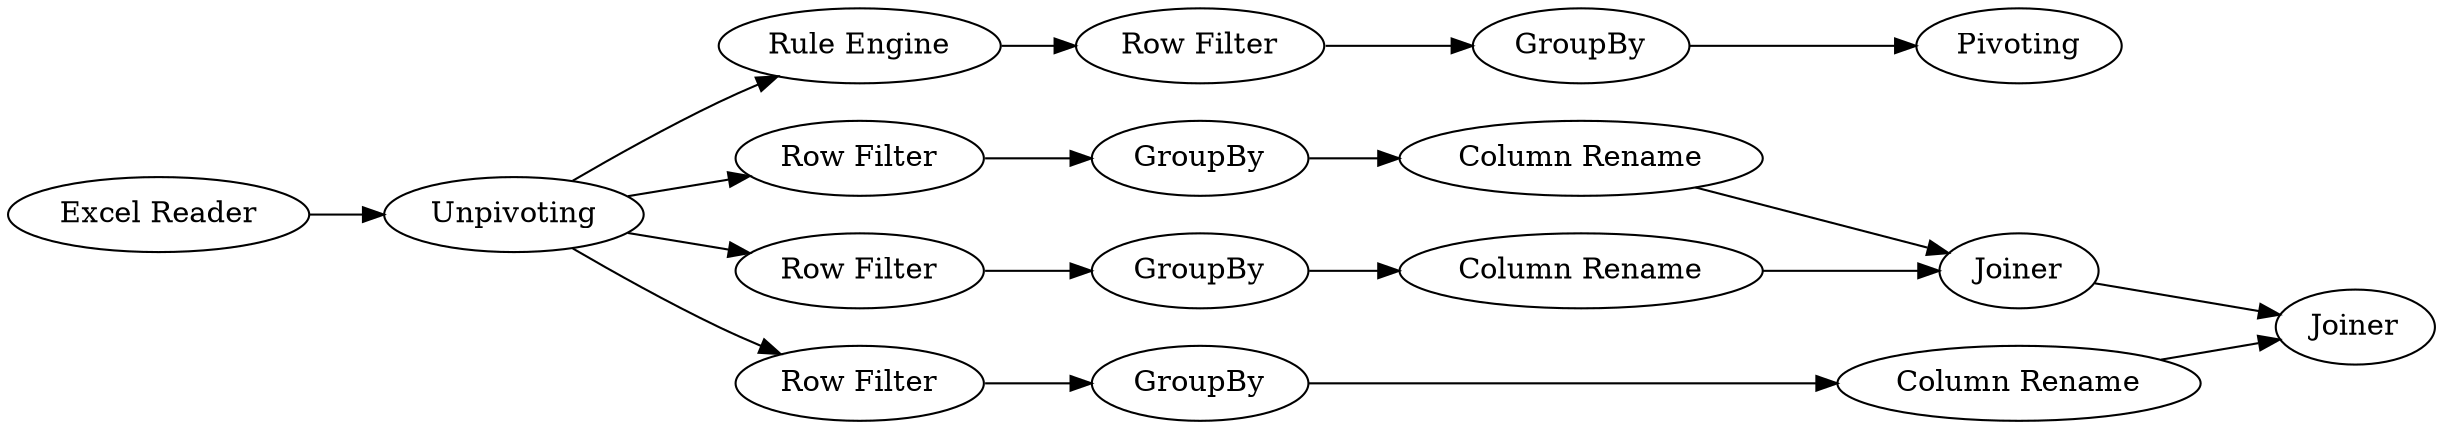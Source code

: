 digraph {
	"1197755384924492721_15" [label="Row Filter"]
	"1197755384924492721_14" [label="Rule Engine"]
	"1197755384924492721_12" [label=Joiner]
	"1197755384924492721_1" [label="Excel Reader"]
	"1197755384924492721_6" [label=GroupBy]
	"1197755384924492721_10" [label="Column Rename"]
	"1197755384924492721_4" [label="Row Filter"]
	"1197755384924492721_11" [label=GroupBy]
	"1197755384924492721_5" [label="Row Filter"]
	"1197755384924492721_2" [label=Unpivoting]
	"1197755384924492721_9" [label=GroupBy]
	"1197755384924492721_8" [label="Column Rename"]
	"1197755384924492721_16" [label=GroupBy]
	"1197755384924492721_3" [label="Row Filter"]
	"1197755384924492721_17" [label=Pivoting]
	"1197755384924492721_13" [label=Joiner]
	"1197755384924492721_7" [label="Column Rename"]
	"1197755384924492721_4" -> "1197755384924492721_9"
	"1197755384924492721_9" -> "1197755384924492721_8"
	"1197755384924492721_7" -> "1197755384924492721_12"
	"1197755384924492721_3" -> "1197755384924492721_6"
	"1197755384924492721_2" -> "1197755384924492721_14"
	"1197755384924492721_5" -> "1197755384924492721_11"
	"1197755384924492721_10" -> "1197755384924492721_13"
	"1197755384924492721_2" -> "1197755384924492721_5"
	"1197755384924492721_14" -> "1197755384924492721_15"
	"1197755384924492721_8" -> "1197755384924492721_12"
	"1197755384924492721_2" -> "1197755384924492721_4"
	"1197755384924492721_2" -> "1197755384924492721_3"
	"1197755384924492721_1" -> "1197755384924492721_2"
	"1197755384924492721_16" -> "1197755384924492721_17"
	"1197755384924492721_12" -> "1197755384924492721_13"
	"1197755384924492721_6" -> "1197755384924492721_7"
	"1197755384924492721_15" -> "1197755384924492721_16"
	"1197755384924492721_11" -> "1197755384924492721_10"
	rankdir=LR
}
